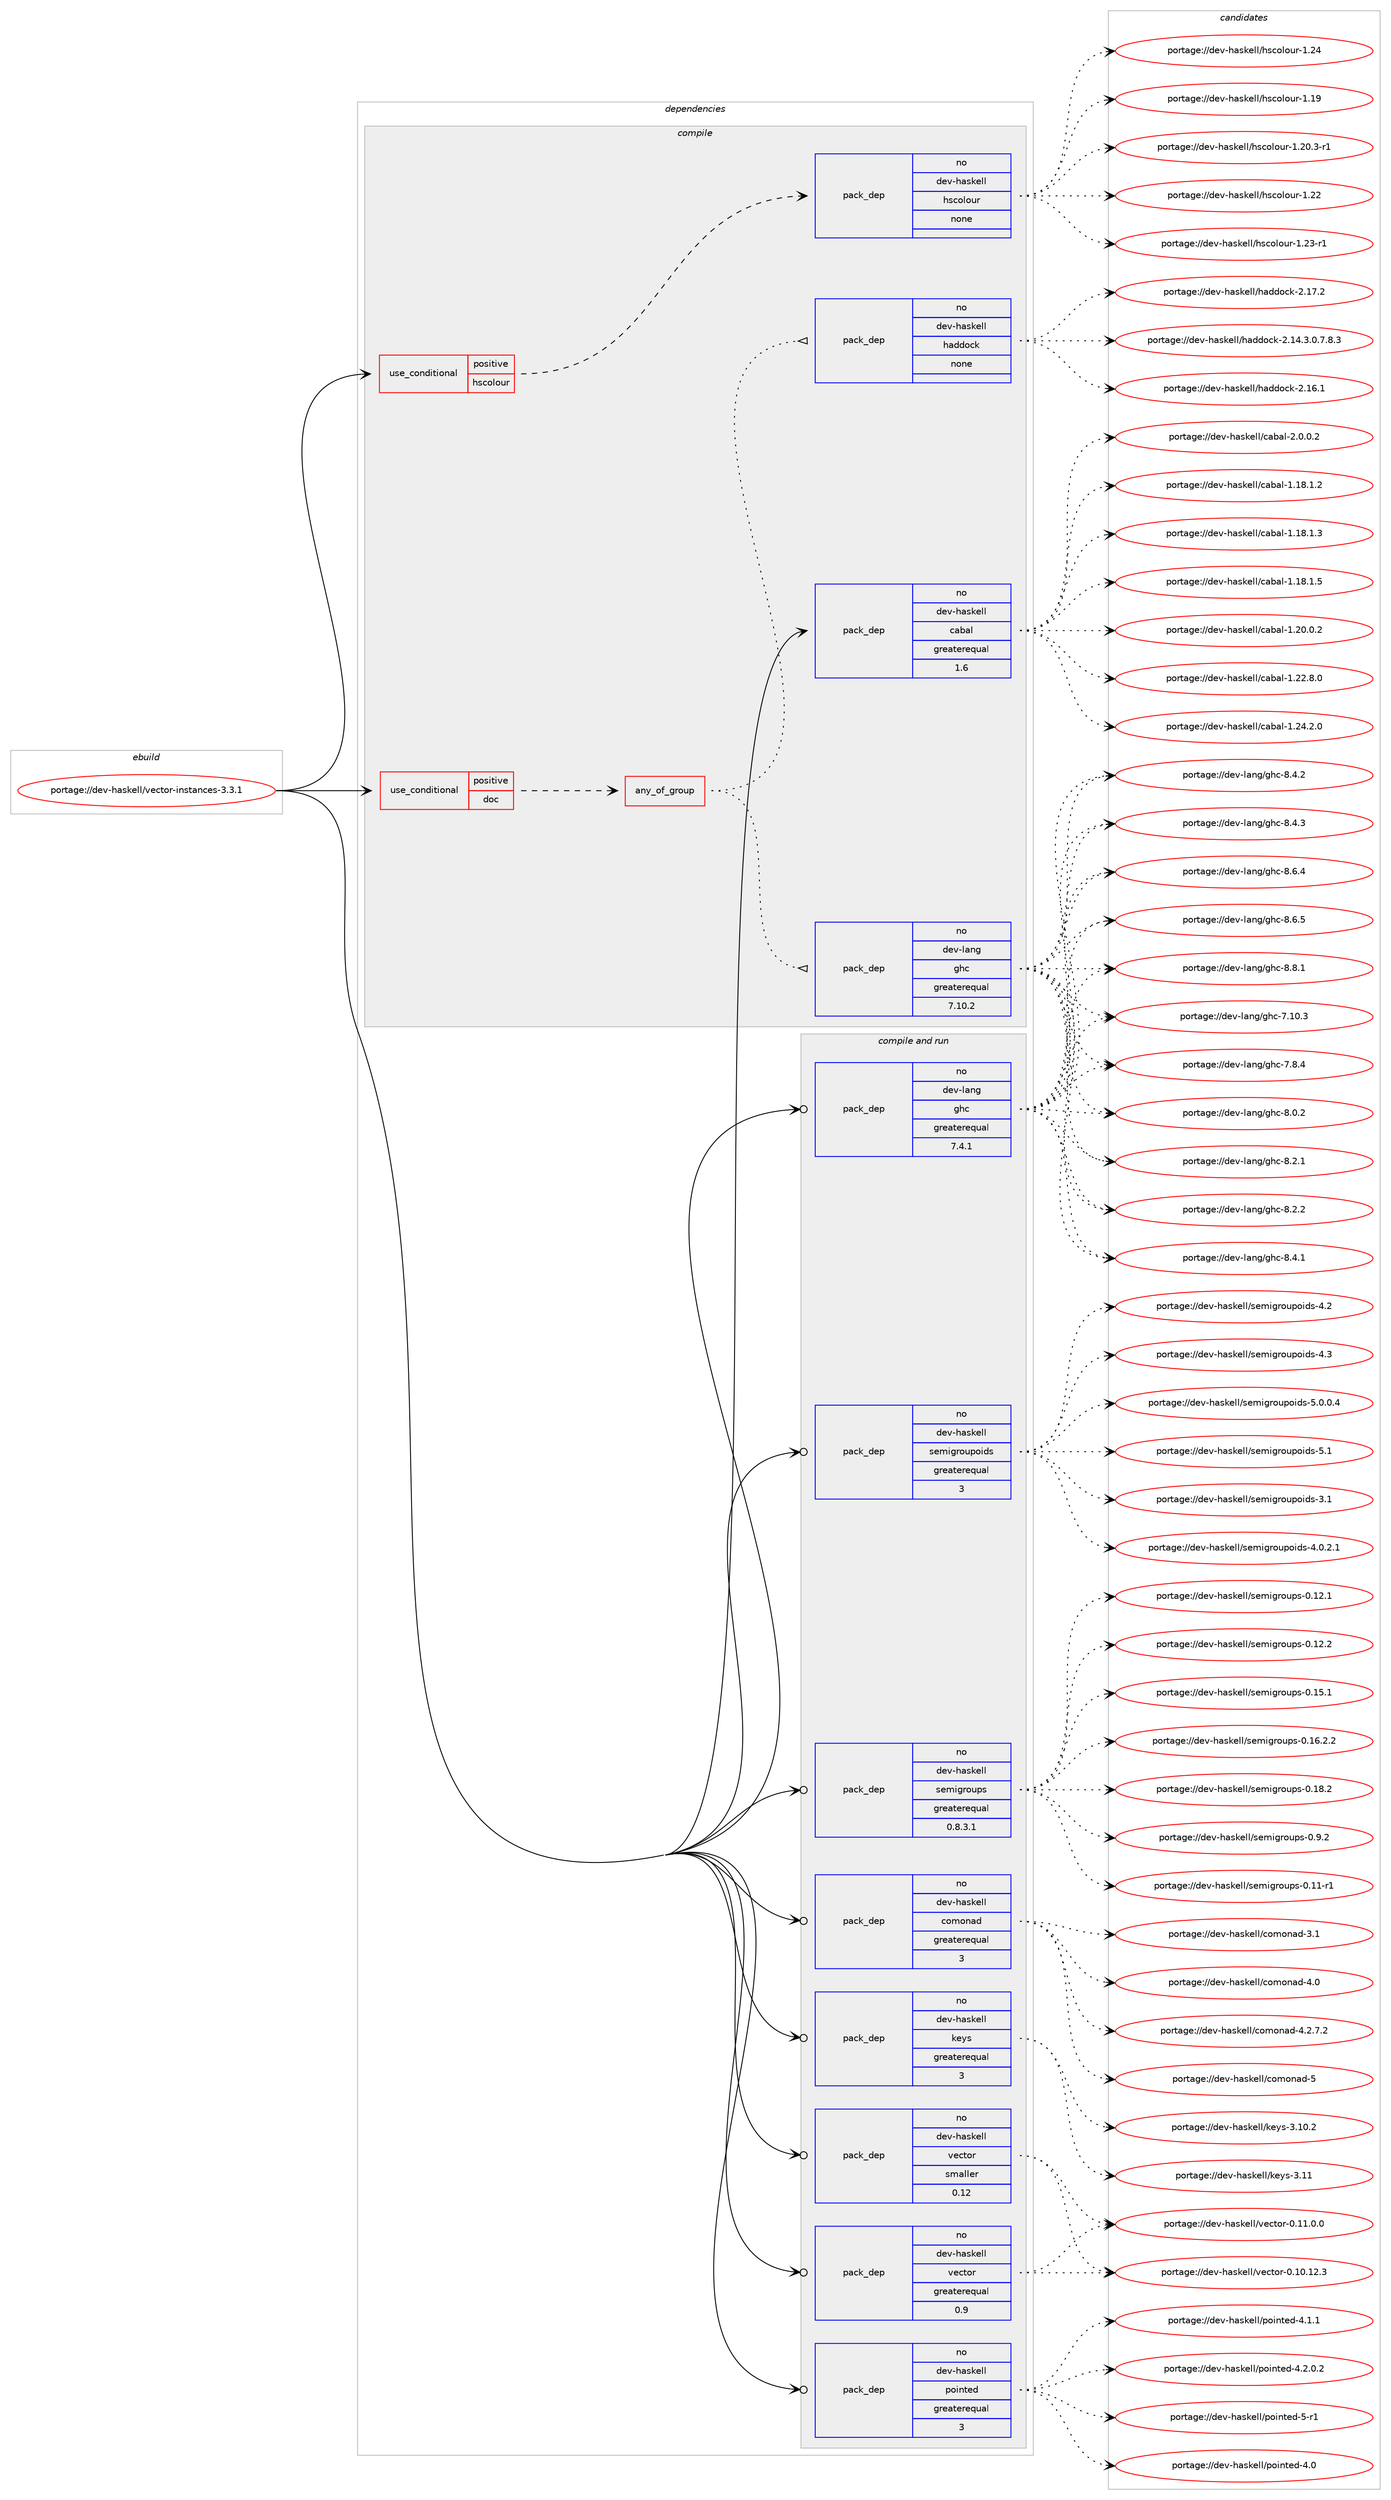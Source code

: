 digraph prolog {

# *************
# Graph options
# *************

newrank=true;
concentrate=true;
compound=true;
graph [rankdir=LR,fontname=Helvetica,fontsize=10,ranksep=1.5];#, ranksep=2.5, nodesep=0.2];
edge  [arrowhead=vee];
node  [fontname=Helvetica,fontsize=10];

# **********
# The ebuild
# **********

subgraph cluster_leftcol {
color=gray;
rank=same;
label=<<i>ebuild</i>>;
id [label="portage://dev-haskell/vector-instances-3.3.1", color=red, width=4, href="../dev-haskell/vector-instances-3.3.1.svg"];
}

# ****************
# The dependencies
# ****************

subgraph cluster_midcol {
color=gray;
label=<<i>dependencies</i>>;
subgraph cluster_compile {
fillcolor="#eeeeee";
style=filled;
label=<<i>compile</i>>;
subgraph cond17533 {
dependency82370 [label=<<TABLE BORDER="0" CELLBORDER="1" CELLSPACING="0" CELLPADDING="4"><TR><TD ROWSPAN="3" CELLPADDING="10">use_conditional</TD></TR><TR><TD>positive</TD></TR><TR><TD>doc</TD></TR></TABLE>>, shape=none, color=red];
subgraph any2524 {
dependency82371 [label=<<TABLE BORDER="0" CELLBORDER="1" CELLSPACING="0" CELLPADDING="4"><TR><TD CELLPADDING="10">any_of_group</TD></TR></TABLE>>, shape=none, color=red];subgraph pack62254 {
dependency82372 [label=<<TABLE BORDER="0" CELLBORDER="1" CELLSPACING="0" CELLPADDING="4" WIDTH="220"><TR><TD ROWSPAN="6" CELLPADDING="30">pack_dep</TD></TR><TR><TD WIDTH="110">no</TD></TR><TR><TD>dev-haskell</TD></TR><TR><TD>haddock</TD></TR><TR><TD>none</TD></TR><TR><TD></TD></TR></TABLE>>, shape=none, color=blue];
}
dependency82371:e -> dependency82372:w [weight=20,style="dotted",arrowhead="oinv"];
subgraph pack62255 {
dependency82373 [label=<<TABLE BORDER="0" CELLBORDER="1" CELLSPACING="0" CELLPADDING="4" WIDTH="220"><TR><TD ROWSPAN="6" CELLPADDING="30">pack_dep</TD></TR><TR><TD WIDTH="110">no</TD></TR><TR><TD>dev-lang</TD></TR><TR><TD>ghc</TD></TR><TR><TD>greaterequal</TD></TR><TR><TD>7.10.2</TD></TR></TABLE>>, shape=none, color=blue];
}
dependency82371:e -> dependency82373:w [weight=20,style="dotted",arrowhead="oinv"];
}
dependency82370:e -> dependency82371:w [weight=20,style="dashed",arrowhead="vee"];
}
id:e -> dependency82370:w [weight=20,style="solid",arrowhead="vee"];
subgraph cond17534 {
dependency82374 [label=<<TABLE BORDER="0" CELLBORDER="1" CELLSPACING="0" CELLPADDING="4"><TR><TD ROWSPAN="3" CELLPADDING="10">use_conditional</TD></TR><TR><TD>positive</TD></TR><TR><TD>hscolour</TD></TR></TABLE>>, shape=none, color=red];
subgraph pack62256 {
dependency82375 [label=<<TABLE BORDER="0" CELLBORDER="1" CELLSPACING="0" CELLPADDING="4" WIDTH="220"><TR><TD ROWSPAN="6" CELLPADDING="30">pack_dep</TD></TR><TR><TD WIDTH="110">no</TD></TR><TR><TD>dev-haskell</TD></TR><TR><TD>hscolour</TD></TR><TR><TD>none</TD></TR><TR><TD></TD></TR></TABLE>>, shape=none, color=blue];
}
dependency82374:e -> dependency82375:w [weight=20,style="dashed",arrowhead="vee"];
}
id:e -> dependency82374:w [weight=20,style="solid",arrowhead="vee"];
subgraph pack62257 {
dependency82376 [label=<<TABLE BORDER="0" CELLBORDER="1" CELLSPACING="0" CELLPADDING="4" WIDTH="220"><TR><TD ROWSPAN="6" CELLPADDING="30">pack_dep</TD></TR><TR><TD WIDTH="110">no</TD></TR><TR><TD>dev-haskell</TD></TR><TR><TD>cabal</TD></TR><TR><TD>greaterequal</TD></TR><TR><TD>1.6</TD></TR></TABLE>>, shape=none, color=blue];
}
id:e -> dependency82376:w [weight=20,style="solid",arrowhead="vee"];
}
subgraph cluster_compileandrun {
fillcolor="#eeeeee";
style=filled;
label=<<i>compile and run</i>>;
subgraph pack62258 {
dependency82377 [label=<<TABLE BORDER="0" CELLBORDER="1" CELLSPACING="0" CELLPADDING="4" WIDTH="220"><TR><TD ROWSPAN="6" CELLPADDING="30">pack_dep</TD></TR><TR><TD WIDTH="110">no</TD></TR><TR><TD>dev-haskell</TD></TR><TR><TD>comonad</TD></TR><TR><TD>greaterequal</TD></TR><TR><TD>3</TD></TR></TABLE>>, shape=none, color=blue];
}
id:e -> dependency82377:w [weight=20,style="solid",arrowhead="odotvee"];
subgraph pack62259 {
dependency82378 [label=<<TABLE BORDER="0" CELLBORDER="1" CELLSPACING="0" CELLPADDING="4" WIDTH="220"><TR><TD ROWSPAN="6" CELLPADDING="30">pack_dep</TD></TR><TR><TD WIDTH="110">no</TD></TR><TR><TD>dev-haskell</TD></TR><TR><TD>keys</TD></TR><TR><TD>greaterequal</TD></TR><TR><TD>3</TD></TR></TABLE>>, shape=none, color=blue];
}
id:e -> dependency82378:w [weight=20,style="solid",arrowhead="odotvee"];
subgraph pack62260 {
dependency82379 [label=<<TABLE BORDER="0" CELLBORDER="1" CELLSPACING="0" CELLPADDING="4" WIDTH="220"><TR><TD ROWSPAN="6" CELLPADDING="30">pack_dep</TD></TR><TR><TD WIDTH="110">no</TD></TR><TR><TD>dev-haskell</TD></TR><TR><TD>pointed</TD></TR><TR><TD>greaterequal</TD></TR><TR><TD>3</TD></TR></TABLE>>, shape=none, color=blue];
}
id:e -> dependency82379:w [weight=20,style="solid",arrowhead="odotvee"];
subgraph pack62261 {
dependency82380 [label=<<TABLE BORDER="0" CELLBORDER="1" CELLSPACING="0" CELLPADDING="4" WIDTH="220"><TR><TD ROWSPAN="6" CELLPADDING="30">pack_dep</TD></TR><TR><TD WIDTH="110">no</TD></TR><TR><TD>dev-haskell</TD></TR><TR><TD>semigroupoids</TD></TR><TR><TD>greaterequal</TD></TR><TR><TD>3</TD></TR></TABLE>>, shape=none, color=blue];
}
id:e -> dependency82380:w [weight=20,style="solid",arrowhead="odotvee"];
subgraph pack62262 {
dependency82381 [label=<<TABLE BORDER="0" CELLBORDER="1" CELLSPACING="0" CELLPADDING="4" WIDTH="220"><TR><TD ROWSPAN="6" CELLPADDING="30">pack_dep</TD></TR><TR><TD WIDTH="110">no</TD></TR><TR><TD>dev-haskell</TD></TR><TR><TD>semigroups</TD></TR><TR><TD>greaterequal</TD></TR><TR><TD>0.8.3.1</TD></TR></TABLE>>, shape=none, color=blue];
}
id:e -> dependency82381:w [weight=20,style="solid",arrowhead="odotvee"];
subgraph pack62263 {
dependency82382 [label=<<TABLE BORDER="0" CELLBORDER="1" CELLSPACING="0" CELLPADDING="4" WIDTH="220"><TR><TD ROWSPAN="6" CELLPADDING="30">pack_dep</TD></TR><TR><TD WIDTH="110">no</TD></TR><TR><TD>dev-haskell</TD></TR><TR><TD>vector</TD></TR><TR><TD>greaterequal</TD></TR><TR><TD>0.9</TD></TR></TABLE>>, shape=none, color=blue];
}
id:e -> dependency82382:w [weight=20,style="solid",arrowhead="odotvee"];
subgraph pack62264 {
dependency82383 [label=<<TABLE BORDER="0" CELLBORDER="1" CELLSPACING="0" CELLPADDING="4" WIDTH="220"><TR><TD ROWSPAN="6" CELLPADDING="30">pack_dep</TD></TR><TR><TD WIDTH="110">no</TD></TR><TR><TD>dev-haskell</TD></TR><TR><TD>vector</TD></TR><TR><TD>smaller</TD></TR><TR><TD>0.12</TD></TR></TABLE>>, shape=none, color=blue];
}
id:e -> dependency82383:w [weight=20,style="solid",arrowhead="odotvee"];
subgraph pack62265 {
dependency82384 [label=<<TABLE BORDER="0" CELLBORDER="1" CELLSPACING="0" CELLPADDING="4" WIDTH="220"><TR><TD ROWSPAN="6" CELLPADDING="30">pack_dep</TD></TR><TR><TD WIDTH="110">no</TD></TR><TR><TD>dev-lang</TD></TR><TR><TD>ghc</TD></TR><TR><TD>greaterequal</TD></TR><TR><TD>7.4.1</TD></TR></TABLE>>, shape=none, color=blue];
}
id:e -> dependency82384:w [weight=20,style="solid",arrowhead="odotvee"];
}
subgraph cluster_run {
fillcolor="#eeeeee";
style=filled;
label=<<i>run</i>>;
}
}

# **************
# The candidates
# **************

subgraph cluster_choices {
rank=same;
color=gray;
label=<<i>candidates</i>>;

subgraph choice62254 {
color=black;
nodesep=1;
choiceportage1001011184510497115107101108108471049710010011199107455046495246514648465546564651 [label="portage://dev-haskell/haddock-2.14.3.0.7.8.3", color=red, width=4,href="../dev-haskell/haddock-2.14.3.0.7.8.3.svg"];
choiceportage100101118451049711510710110810847104971001001119910745504649544649 [label="portage://dev-haskell/haddock-2.16.1", color=red, width=4,href="../dev-haskell/haddock-2.16.1.svg"];
choiceportage100101118451049711510710110810847104971001001119910745504649554650 [label="portage://dev-haskell/haddock-2.17.2", color=red, width=4,href="../dev-haskell/haddock-2.17.2.svg"];
dependency82372:e -> choiceportage1001011184510497115107101108108471049710010011199107455046495246514648465546564651:w [style=dotted,weight="100"];
dependency82372:e -> choiceportage100101118451049711510710110810847104971001001119910745504649544649:w [style=dotted,weight="100"];
dependency82372:e -> choiceportage100101118451049711510710110810847104971001001119910745504649554650:w [style=dotted,weight="100"];
}
subgraph choice62255 {
color=black;
nodesep=1;
choiceportage1001011184510897110103471031049945554649484651 [label="portage://dev-lang/ghc-7.10.3", color=red, width=4,href="../dev-lang/ghc-7.10.3.svg"];
choiceportage10010111845108971101034710310499455546564652 [label="portage://dev-lang/ghc-7.8.4", color=red, width=4,href="../dev-lang/ghc-7.8.4.svg"];
choiceportage10010111845108971101034710310499455646484650 [label="portage://dev-lang/ghc-8.0.2", color=red, width=4,href="../dev-lang/ghc-8.0.2.svg"];
choiceportage10010111845108971101034710310499455646504649 [label="portage://dev-lang/ghc-8.2.1", color=red, width=4,href="../dev-lang/ghc-8.2.1.svg"];
choiceportage10010111845108971101034710310499455646504650 [label="portage://dev-lang/ghc-8.2.2", color=red, width=4,href="../dev-lang/ghc-8.2.2.svg"];
choiceportage10010111845108971101034710310499455646524649 [label="portage://dev-lang/ghc-8.4.1", color=red, width=4,href="../dev-lang/ghc-8.4.1.svg"];
choiceportage10010111845108971101034710310499455646524650 [label="portage://dev-lang/ghc-8.4.2", color=red, width=4,href="../dev-lang/ghc-8.4.2.svg"];
choiceportage10010111845108971101034710310499455646524651 [label="portage://dev-lang/ghc-8.4.3", color=red, width=4,href="../dev-lang/ghc-8.4.3.svg"];
choiceportage10010111845108971101034710310499455646544652 [label="portage://dev-lang/ghc-8.6.4", color=red, width=4,href="../dev-lang/ghc-8.6.4.svg"];
choiceportage10010111845108971101034710310499455646544653 [label="portage://dev-lang/ghc-8.6.5", color=red, width=4,href="../dev-lang/ghc-8.6.5.svg"];
choiceportage10010111845108971101034710310499455646564649 [label="portage://dev-lang/ghc-8.8.1", color=red, width=4,href="../dev-lang/ghc-8.8.1.svg"];
dependency82373:e -> choiceportage1001011184510897110103471031049945554649484651:w [style=dotted,weight="100"];
dependency82373:e -> choiceportage10010111845108971101034710310499455546564652:w [style=dotted,weight="100"];
dependency82373:e -> choiceportage10010111845108971101034710310499455646484650:w [style=dotted,weight="100"];
dependency82373:e -> choiceportage10010111845108971101034710310499455646504649:w [style=dotted,weight="100"];
dependency82373:e -> choiceportage10010111845108971101034710310499455646504650:w [style=dotted,weight="100"];
dependency82373:e -> choiceportage10010111845108971101034710310499455646524649:w [style=dotted,weight="100"];
dependency82373:e -> choiceportage10010111845108971101034710310499455646524650:w [style=dotted,weight="100"];
dependency82373:e -> choiceportage10010111845108971101034710310499455646524651:w [style=dotted,weight="100"];
dependency82373:e -> choiceportage10010111845108971101034710310499455646544652:w [style=dotted,weight="100"];
dependency82373:e -> choiceportage10010111845108971101034710310499455646544653:w [style=dotted,weight="100"];
dependency82373:e -> choiceportage10010111845108971101034710310499455646564649:w [style=dotted,weight="100"];
}
subgraph choice62256 {
color=black;
nodesep=1;
choiceportage100101118451049711510710110810847104115991111081111171144549464957 [label="portage://dev-haskell/hscolour-1.19", color=red, width=4,href="../dev-haskell/hscolour-1.19.svg"];
choiceportage10010111845104971151071011081084710411599111108111117114454946504846514511449 [label="portage://dev-haskell/hscolour-1.20.3-r1", color=red, width=4,href="../dev-haskell/hscolour-1.20.3-r1.svg"];
choiceportage100101118451049711510710110810847104115991111081111171144549465050 [label="portage://dev-haskell/hscolour-1.22", color=red, width=4,href="../dev-haskell/hscolour-1.22.svg"];
choiceportage1001011184510497115107101108108471041159911110811111711445494650514511449 [label="portage://dev-haskell/hscolour-1.23-r1", color=red, width=4,href="../dev-haskell/hscolour-1.23-r1.svg"];
choiceportage100101118451049711510710110810847104115991111081111171144549465052 [label="portage://dev-haskell/hscolour-1.24", color=red, width=4,href="../dev-haskell/hscolour-1.24.svg"];
dependency82375:e -> choiceportage100101118451049711510710110810847104115991111081111171144549464957:w [style=dotted,weight="100"];
dependency82375:e -> choiceportage10010111845104971151071011081084710411599111108111117114454946504846514511449:w [style=dotted,weight="100"];
dependency82375:e -> choiceportage100101118451049711510710110810847104115991111081111171144549465050:w [style=dotted,weight="100"];
dependency82375:e -> choiceportage1001011184510497115107101108108471041159911110811111711445494650514511449:w [style=dotted,weight="100"];
dependency82375:e -> choiceportage100101118451049711510710110810847104115991111081111171144549465052:w [style=dotted,weight="100"];
}
subgraph choice62257 {
color=black;
nodesep=1;
choiceportage10010111845104971151071011081084799979897108454946495646494650 [label="portage://dev-haskell/cabal-1.18.1.2", color=red, width=4,href="../dev-haskell/cabal-1.18.1.2.svg"];
choiceportage10010111845104971151071011081084799979897108454946495646494651 [label="portage://dev-haskell/cabal-1.18.1.3", color=red, width=4,href="../dev-haskell/cabal-1.18.1.3.svg"];
choiceportage10010111845104971151071011081084799979897108454946495646494653 [label="portage://dev-haskell/cabal-1.18.1.5", color=red, width=4,href="../dev-haskell/cabal-1.18.1.5.svg"];
choiceportage10010111845104971151071011081084799979897108454946504846484650 [label="portage://dev-haskell/cabal-1.20.0.2", color=red, width=4,href="../dev-haskell/cabal-1.20.0.2.svg"];
choiceportage10010111845104971151071011081084799979897108454946505046564648 [label="portage://dev-haskell/cabal-1.22.8.0", color=red, width=4,href="../dev-haskell/cabal-1.22.8.0.svg"];
choiceportage10010111845104971151071011081084799979897108454946505246504648 [label="portage://dev-haskell/cabal-1.24.2.0", color=red, width=4,href="../dev-haskell/cabal-1.24.2.0.svg"];
choiceportage100101118451049711510710110810847999798971084550464846484650 [label="portage://dev-haskell/cabal-2.0.0.2", color=red, width=4,href="../dev-haskell/cabal-2.0.0.2.svg"];
dependency82376:e -> choiceportage10010111845104971151071011081084799979897108454946495646494650:w [style=dotted,weight="100"];
dependency82376:e -> choiceportage10010111845104971151071011081084799979897108454946495646494651:w [style=dotted,weight="100"];
dependency82376:e -> choiceportage10010111845104971151071011081084799979897108454946495646494653:w [style=dotted,weight="100"];
dependency82376:e -> choiceportage10010111845104971151071011081084799979897108454946504846484650:w [style=dotted,weight="100"];
dependency82376:e -> choiceportage10010111845104971151071011081084799979897108454946505046564648:w [style=dotted,weight="100"];
dependency82376:e -> choiceportage10010111845104971151071011081084799979897108454946505246504648:w [style=dotted,weight="100"];
dependency82376:e -> choiceportage100101118451049711510710110810847999798971084550464846484650:w [style=dotted,weight="100"];
}
subgraph choice62258 {
color=black;
nodesep=1;
choiceportage100101118451049711510710110810847991111091111109710045514649 [label="portage://dev-haskell/comonad-3.1", color=red, width=4,href="../dev-haskell/comonad-3.1.svg"];
choiceportage100101118451049711510710110810847991111091111109710045524648 [label="portage://dev-haskell/comonad-4.0", color=red, width=4,href="../dev-haskell/comonad-4.0.svg"];
choiceportage10010111845104971151071011081084799111109111110971004552465046554650 [label="portage://dev-haskell/comonad-4.2.7.2", color=red, width=4,href="../dev-haskell/comonad-4.2.7.2.svg"];
choiceportage10010111845104971151071011081084799111109111110971004553 [label="portage://dev-haskell/comonad-5", color=red, width=4,href="../dev-haskell/comonad-5.svg"];
dependency82377:e -> choiceportage100101118451049711510710110810847991111091111109710045514649:w [style=dotted,weight="100"];
dependency82377:e -> choiceportage100101118451049711510710110810847991111091111109710045524648:w [style=dotted,weight="100"];
dependency82377:e -> choiceportage10010111845104971151071011081084799111109111110971004552465046554650:w [style=dotted,weight="100"];
dependency82377:e -> choiceportage10010111845104971151071011081084799111109111110971004553:w [style=dotted,weight="100"];
}
subgraph choice62259 {
color=black;
nodesep=1;
choiceportage10010111845104971151071011081084710710112111545514649484650 [label="portage://dev-haskell/keys-3.10.2", color=red, width=4,href="../dev-haskell/keys-3.10.2.svg"];
choiceportage1001011184510497115107101108108471071011211154551464949 [label="portage://dev-haskell/keys-3.11", color=red, width=4,href="../dev-haskell/keys-3.11.svg"];
dependency82378:e -> choiceportage10010111845104971151071011081084710710112111545514649484650:w [style=dotted,weight="100"];
dependency82378:e -> choiceportage1001011184510497115107101108108471071011211154551464949:w [style=dotted,weight="100"];
}
subgraph choice62260 {
color=black;
nodesep=1;
choiceportage10010111845104971151071011081084711211110511011610110045524648 [label="portage://dev-haskell/pointed-4.0", color=red, width=4,href="../dev-haskell/pointed-4.0.svg"];
choiceportage100101118451049711510710110810847112111105110116101100455246494649 [label="portage://dev-haskell/pointed-4.1.1", color=red, width=4,href="../dev-haskell/pointed-4.1.1.svg"];
choiceportage1001011184510497115107101108108471121111051101161011004552465046484650 [label="portage://dev-haskell/pointed-4.2.0.2", color=red, width=4,href="../dev-haskell/pointed-4.2.0.2.svg"];
choiceportage10010111845104971151071011081084711211110511011610110045534511449 [label="portage://dev-haskell/pointed-5-r1", color=red, width=4,href="../dev-haskell/pointed-5-r1.svg"];
dependency82379:e -> choiceportage10010111845104971151071011081084711211110511011610110045524648:w [style=dotted,weight="100"];
dependency82379:e -> choiceportage100101118451049711510710110810847112111105110116101100455246494649:w [style=dotted,weight="100"];
dependency82379:e -> choiceportage1001011184510497115107101108108471121111051101161011004552465046484650:w [style=dotted,weight="100"];
dependency82379:e -> choiceportage10010111845104971151071011081084711211110511011610110045534511449:w [style=dotted,weight="100"];
}
subgraph choice62261 {
color=black;
nodesep=1;
choiceportage10010111845104971151071011081084711510110910510311411111711211110510011545514649 [label="portage://dev-haskell/semigroupoids-3.1", color=red, width=4,href="../dev-haskell/semigroupoids-3.1.svg"];
choiceportage1001011184510497115107101108108471151011091051031141111171121111051001154552464846504649 [label="portage://dev-haskell/semigroupoids-4.0.2.1", color=red, width=4,href="../dev-haskell/semigroupoids-4.0.2.1.svg"];
choiceportage10010111845104971151071011081084711510110910510311411111711211110510011545524650 [label="portage://dev-haskell/semigroupoids-4.2", color=red, width=4,href="../dev-haskell/semigroupoids-4.2.svg"];
choiceportage10010111845104971151071011081084711510110910510311411111711211110510011545524651 [label="portage://dev-haskell/semigroupoids-4.3", color=red, width=4,href="../dev-haskell/semigroupoids-4.3.svg"];
choiceportage1001011184510497115107101108108471151011091051031141111171121111051001154553464846484652 [label="portage://dev-haskell/semigroupoids-5.0.0.4", color=red, width=4,href="../dev-haskell/semigroupoids-5.0.0.4.svg"];
choiceportage10010111845104971151071011081084711510110910510311411111711211110510011545534649 [label="portage://dev-haskell/semigroupoids-5.1", color=red, width=4,href="../dev-haskell/semigroupoids-5.1.svg"];
dependency82380:e -> choiceportage10010111845104971151071011081084711510110910510311411111711211110510011545514649:w [style=dotted,weight="100"];
dependency82380:e -> choiceportage1001011184510497115107101108108471151011091051031141111171121111051001154552464846504649:w [style=dotted,weight="100"];
dependency82380:e -> choiceportage10010111845104971151071011081084711510110910510311411111711211110510011545524650:w [style=dotted,weight="100"];
dependency82380:e -> choiceportage10010111845104971151071011081084711510110910510311411111711211110510011545524651:w [style=dotted,weight="100"];
dependency82380:e -> choiceportage1001011184510497115107101108108471151011091051031141111171121111051001154553464846484652:w [style=dotted,weight="100"];
dependency82380:e -> choiceportage10010111845104971151071011081084711510110910510311411111711211110510011545534649:w [style=dotted,weight="100"];
}
subgraph choice62262 {
color=black;
nodesep=1;
choiceportage10010111845104971151071011081084711510110910510311411111711211545484649494511449 [label="portage://dev-haskell/semigroups-0.11-r1", color=red, width=4,href="../dev-haskell/semigroups-0.11-r1.svg"];
choiceportage10010111845104971151071011081084711510110910510311411111711211545484649504649 [label="portage://dev-haskell/semigroups-0.12.1", color=red, width=4,href="../dev-haskell/semigroups-0.12.1.svg"];
choiceportage10010111845104971151071011081084711510110910510311411111711211545484649504650 [label="portage://dev-haskell/semigroups-0.12.2", color=red, width=4,href="../dev-haskell/semigroups-0.12.2.svg"];
choiceportage10010111845104971151071011081084711510110910510311411111711211545484649534649 [label="portage://dev-haskell/semigroups-0.15.1", color=red, width=4,href="../dev-haskell/semigroups-0.15.1.svg"];
choiceportage100101118451049711510710110810847115101109105103114111117112115454846495446504650 [label="portage://dev-haskell/semigroups-0.16.2.2", color=red, width=4,href="../dev-haskell/semigroups-0.16.2.2.svg"];
choiceportage10010111845104971151071011081084711510110910510311411111711211545484649564650 [label="portage://dev-haskell/semigroups-0.18.2", color=red, width=4,href="../dev-haskell/semigroups-0.18.2.svg"];
choiceportage100101118451049711510710110810847115101109105103114111117112115454846574650 [label="portage://dev-haskell/semigroups-0.9.2", color=red, width=4,href="../dev-haskell/semigroups-0.9.2.svg"];
dependency82381:e -> choiceportage10010111845104971151071011081084711510110910510311411111711211545484649494511449:w [style=dotted,weight="100"];
dependency82381:e -> choiceportage10010111845104971151071011081084711510110910510311411111711211545484649504649:w [style=dotted,weight="100"];
dependency82381:e -> choiceportage10010111845104971151071011081084711510110910510311411111711211545484649504650:w [style=dotted,weight="100"];
dependency82381:e -> choiceportage10010111845104971151071011081084711510110910510311411111711211545484649534649:w [style=dotted,weight="100"];
dependency82381:e -> choiceportage100101118451049711510710110810847115101109105103114111117112115454846495446504650:w [style=dotted,weight="100"];
dependency82381:e -> choiceportage10010111845104971151071011081084711510110910510311411111711211545484649564650:w [style=dotted,weight="100"];
dependency82381:e -> choiceportage100101118451049711510710110810847115101109105103114111117112115454846574650:w [style=dotted,weight="100"];
}
subgraph choice62263 {
color=black;
nodesep=1;
choiceportage1001011184510497115107101108108471181019911611111445484649484649504651 [label="portage://dev-haskell/vector-0.10.12.3", color=red, width=4,href="../dev-haskell/vector-0.10.12.3.svg"];
choiceportage10010111845104971151071011081084711810199116111114454846494946484648 [label="portage://dev-haskell/vector-0.11.0.0", color=red, width=4,href="../dev-haskell/vector-0.11.0.0.svg"];
dependency82382:e -> choiceportage1001011184510497115107101108108471181019911611111445484649484649504651:w [style=dotted,weight="100"];
dependency82382:e -> choiceportage10010111845104971151071011081084711810199116111114454846494946484648:w [style=dotted,weight="100"];
}
subgraph choice62264 {
color=black;
nodesep=1;
choiceportage1001011184510497115107101108108471181019911611111445484649484649504651 [label="portage://dev-haskell/vector-0.10.12.3", color=red, width=4,href="../dev-haskell/vector-0.10.12.3.svg"];
choiceportage10010111845104971151071011081084711810199116111114454846494946484648 [label="portage://dev-haskell/vector-0.11.0.0", color=red, width=4,href="../dev-haskell/vector-0.11.0.0.svg"];
dependency82383:e -> choiceportage1001011184510497115107101108108471181019911611111445484649484649504651:w [style=dotted,weight="100"];
dependency82383:e -> choiceportage10010111845104971151071011081084711810199116111114454846494946484648:w [style=dotted,weight="100"];
}
subgraph choice62265 {
color=black;
nodesep=1;
choiceportage1001011184510897110103471031049945554649484651 [label="portage://dev-lang/ghc-7.10.3", color=red, width=4,href="../dev-lang/ghc-7.10.3.svg"];
choiceportage10010111845108971101034710310499455546564652 [label="portage://dev-lang/ghc-7.8.4", color=red, width=4,href="../dev-lang/ghc-7.8.4.svg"];
choiceportage10010111845108971101034710310499455646484650 [label="portage://dev-lang/ghc-8.0.2", color=red, width=4,href="../dev-lang/ghc-8.0.2.svg"];
choiceportage10010111845108971101034710310499455646504649 [label="portage://dev-lang/ghc-8.2.1", color=red, width=4,href="../dev-lang/ghc-8.2.1.svg"];
choiceportage10010111845108971101034710310499455646504650 [label="portage://dev-lang/ghc-8.2.2", color=red, width=4,href="../dev-lang/ghc-8.2.2.svg"];
choiceportage10010111845108971101034710310499455646524649 [label="portage://dev-lang/ghc-8.4.1", color=red, width=4,href="../dev-lang/ghc-8.4.1.svg"];
choiceportage10010111845108971101034710310499455646524650 [label="portage://dev-lang/ghc-8.4.2", color=red, width=4,href="../dev-lang/ghc-8.4.2.svg"];
choiceportage10010111845108971101034710310499455646524651 [label="portage://dev-lang/ghc-8.4.3", color=red, width=4,href="../dev-lang/ghc-8.4.3.svg"];
choiceportage10010111845108971101034710310499455646544652 [label="portage://dev-lang/ghc-8.6.4", color=red, width=4,href="../dev-lang/ghc-8.6.4.svg"];
choiceportage10010111845108971101034710310499455646544653 [label="portage://dev-lang/ghc-8.6.5", color=red, width=4,href="../dev-lang/ghc-8.6.5.svg"];
choiceportage10010111845108971101034710310499455646564649 [label="portage://dev-lang/ghc-8.8.1", color=red, width=4,href="../dev-lang/ghc-8.8.1.svg"];
dependency82384:e -> choiceportage1001011184510897110103471031049945554649484651:w [style=dotted,weight="100"];
dependency82384:e -> choiceportage10010111845108971101034710310499455546564652:w [style=dotted,weight="100"];
dependency82384:e -> choiceportage10010111845108971101034710310499455646484650:w [style=dotted,weight="100"];
dependency82384:e -> choiceportage10010111845108971101034710310499455646504649:w [style=dotted,weight="100"];
dependency82384:e -> choiceportage10010111845108971101034710310499455646504650:w [style=dotted,weight="100"];
dependency82384:e -> choiceportage10010111845108971101034710310499455646524649:w [style=dotted,weight="100"];
dependency82384:e -> choiceportage10010111845108971101034710310499455646524650:w [style=dotted,weight="100"];
dependency82384:e -> choiceportage10010111845108971101034710310499455646524651:w [style=dotted,weight="100"];
dependency82384:e -> choiceportage10010111845108971101034710310499455646544652:w [style=dotted,weight="100"];
dependency82384:e -> choiceportage10010111845108971101034710310499455646544653:w [style=dotted,weight="100"];
dependency82384:e -> choiceportage10010111845108971101034710310499455646564649:w [style=dotted,weight="100"];
}
}

}
